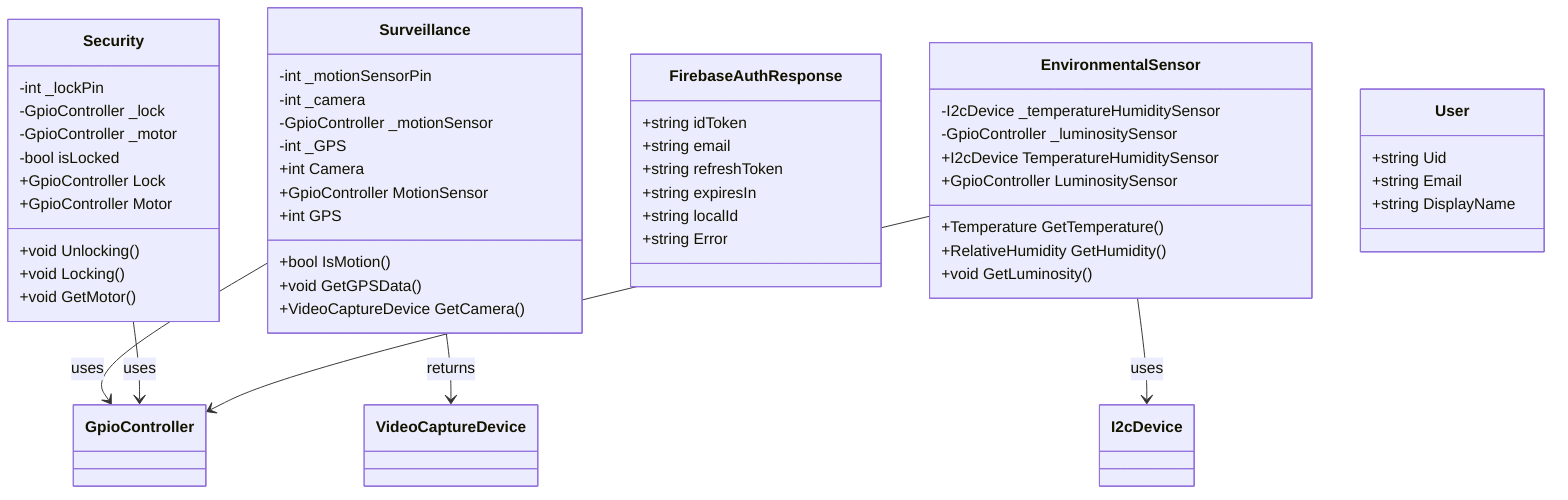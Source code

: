 classDiagram

class Surveillance {
  -int _motionSensorPin
  -int _camera
  -GpioController _motionSensor
  -int _GPS
  +int Camera
  +GpioController MotionSensor
  +int GPS
  +bool IsMotion()
  +void GetGPSData()
  +VideoCaptureDevice GetCamera()
}

class Security {
  -int _lockPin
  -GpioController _lock
  -GpioController _motor
  -bool isLocked
  +GpioController Lock
  +GpioController Motor
  +void Unlocking()
  +void Locking()
  +void GetMotor()
}

class FirebaseAuthResponse {
  +string idToken
  +string email
  +string refreshToken
  +string expiresIn
  +string localId
  +string Error
}

class EnvironmentalSensor {
  -I2cDevice _temperatureHumiditySensor
  -GpioController _luminositySensor
  +I2cDevice TemperatureHumiditySensor
  +GpioController LuminositySensor
  +Temperature GetTemperature()
  +RelativeHumidity GetHumidity()
  +void GetLuminosity()
}

class User {
  +string Uid
  +string Email
  +string DisplayName
}

Surveillance --> GpioController : uses
Security --> GpioController : uses
EnvironmentalSensor --> I2cDevice : uses
EnvironmentalSensor --> GpioController : uses
Surveillance --> VideoCaptureDevice : returns